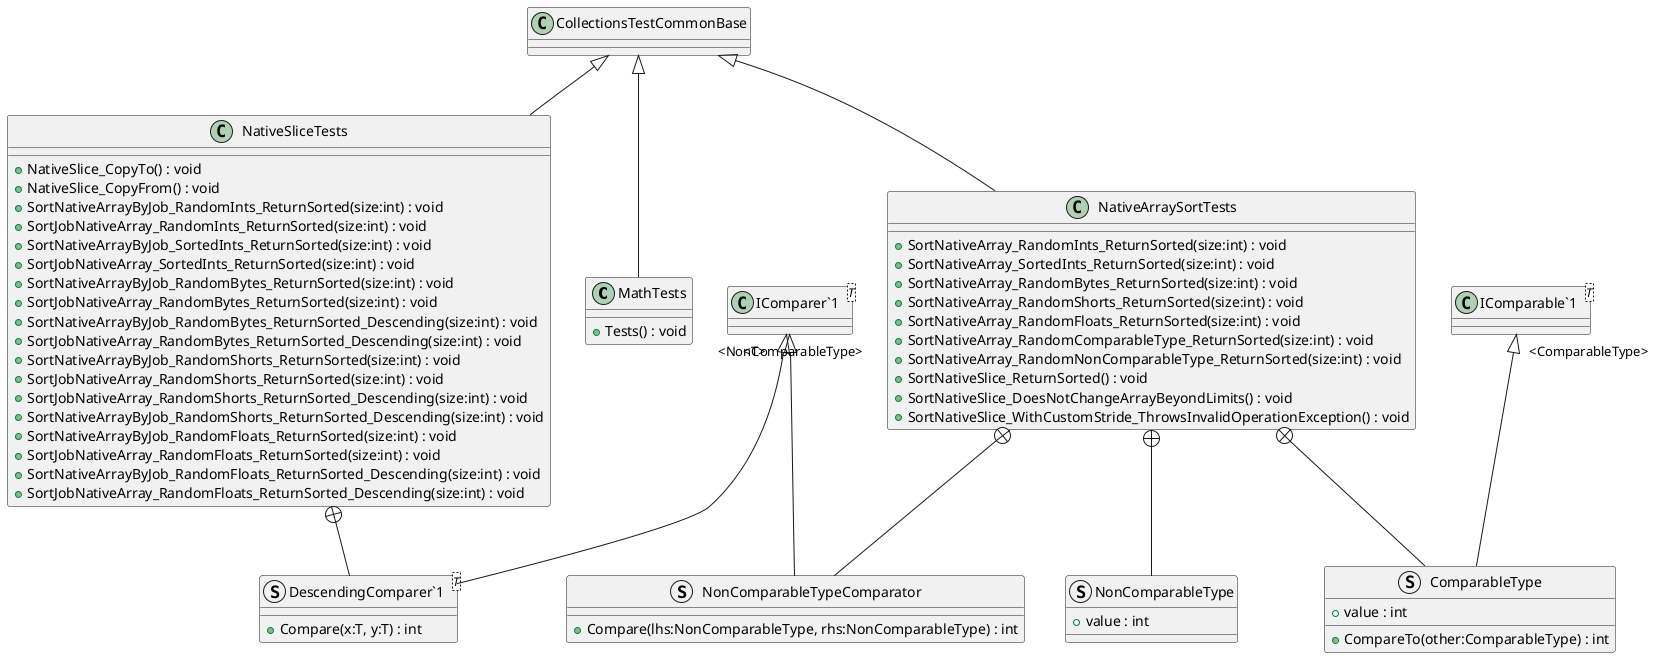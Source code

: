 @startuml
class MathTests {
    + Tests() : void
}
class NativeArraySortTests {
    + SortNativeArray_RandomInts_ReturnSorted(size:int) : void
    + SortNativeArray_SortedInts_ReturnSorted(size:int) : void
    + SortNativeArray_RandomBytes_ReturnSorted(size:int) : void
    + SortNativeArray_RandomShorts_ReturnSorted(size:int) : void
    + SortNativeArray_RandomFloats_ReturnSorted(size:int) : void
    + SortNativeArray_RandomComparableType_ReturnSorted(size:int) : void
    + SortNativeArray_RandomNonComparableType_ReturnSorted(size:int) : void
    + SortNativeSlice_ReturnSorted() : void
    + SortNativeSlice_DoesNotChangeArrayBeyondLimits() : void
    + SortNativeSlice_WithCustomStride_ThrowsInvalidOperationException() : void
}
class NativeSliceTests {
    + NativeSlice_CopyTo() : void
    + NativeSlice_CopyFrom() : void
    + SortNativeArrayByJob_RandomInts_ReturnSorted(size:int) : void
    + SortJobNativeArray_RandomInts_ReturnSorted(size:int) : void
    + SortNativeArrayByJob_SortedInts_ReturnSorted(size:int) : void
    + SortJobNativeArray_SortedInts_ReturnSorted(size:int) : void
    + SortNativeArrayByJob_RandomBytes_ReturnSorted(size:int) : void
    + SortJobNativeArray_RandomBytes_ReturnSorted(size:int) : void
    + SortNativeArrayByJob_RandomBytes_ReturnSorted_Descending(size:int) : void
    + SortJobNativeArray_RandomBytes_ReturnSorted_Descending(size:int) : void
    + SortNativeArrayByJob_RandomShorts_ReturnSorted(size:int) : void
    + SortJobNativeArray_RandomShorts_ReturnSorted(size:int) : void
    + SortJobNativeArray_RandomShorts_ReturnSorted_Descending(size:int) : void
    + SortNativeArrayByJob_RandomShorts_ReturnSorted_Descending(size:int) : void
    + SortNativeArrayByJob_RandomFloats_ReturnSorted(size:int) : void
    + SortJobNativeArray_RandomFloats_ReturnSorted(size:int) : void
    + SortNativeArrayByJob_RandomFloats_ReturnSorted_Descending(size:int) : void
    + SortJobNativeArray_RandomFloats_ReturnSorted_Descending(size:int) : void
}
struct ComparableType {
    + value : int
    + CompareTo(other:ComparableType) : int
}
struct NonComparableType {
    + value : int
}
struct NonComparableTypeComparator {
    + Compare(lhs:NonComparableType, rhs:NonComparableType) : int
}
struct "DescendingComparer`1"<T> {
    + Compare(x:T, y:T) : int
}
class "IComparable`1"<T> {
}
class "IComparer`1"<T> {
}
CollectionsTestCommonBase <|-- MathTests
CollectionsTestCommonBase <|-- NativeArraySortTests
CollectionsTestCommonBase <|-- NativeSliceTests
NativeArraySortTests +-- ComparableType
"IComparable`1" "<ComparableType>" <|-- ComparableType
NativeArraySortTests +-- NonComparableType
NativeArraySortTests +-- NonComparableTypeComparator
"IComparer`1" "<NonComparableType>" <|-- NonComparableTypeComparator
NativeSliceTests +-- "DescendingComparer`1"
"IComparer`1" "<T>" <|-- "DescendingComparer`1"
@enduml
